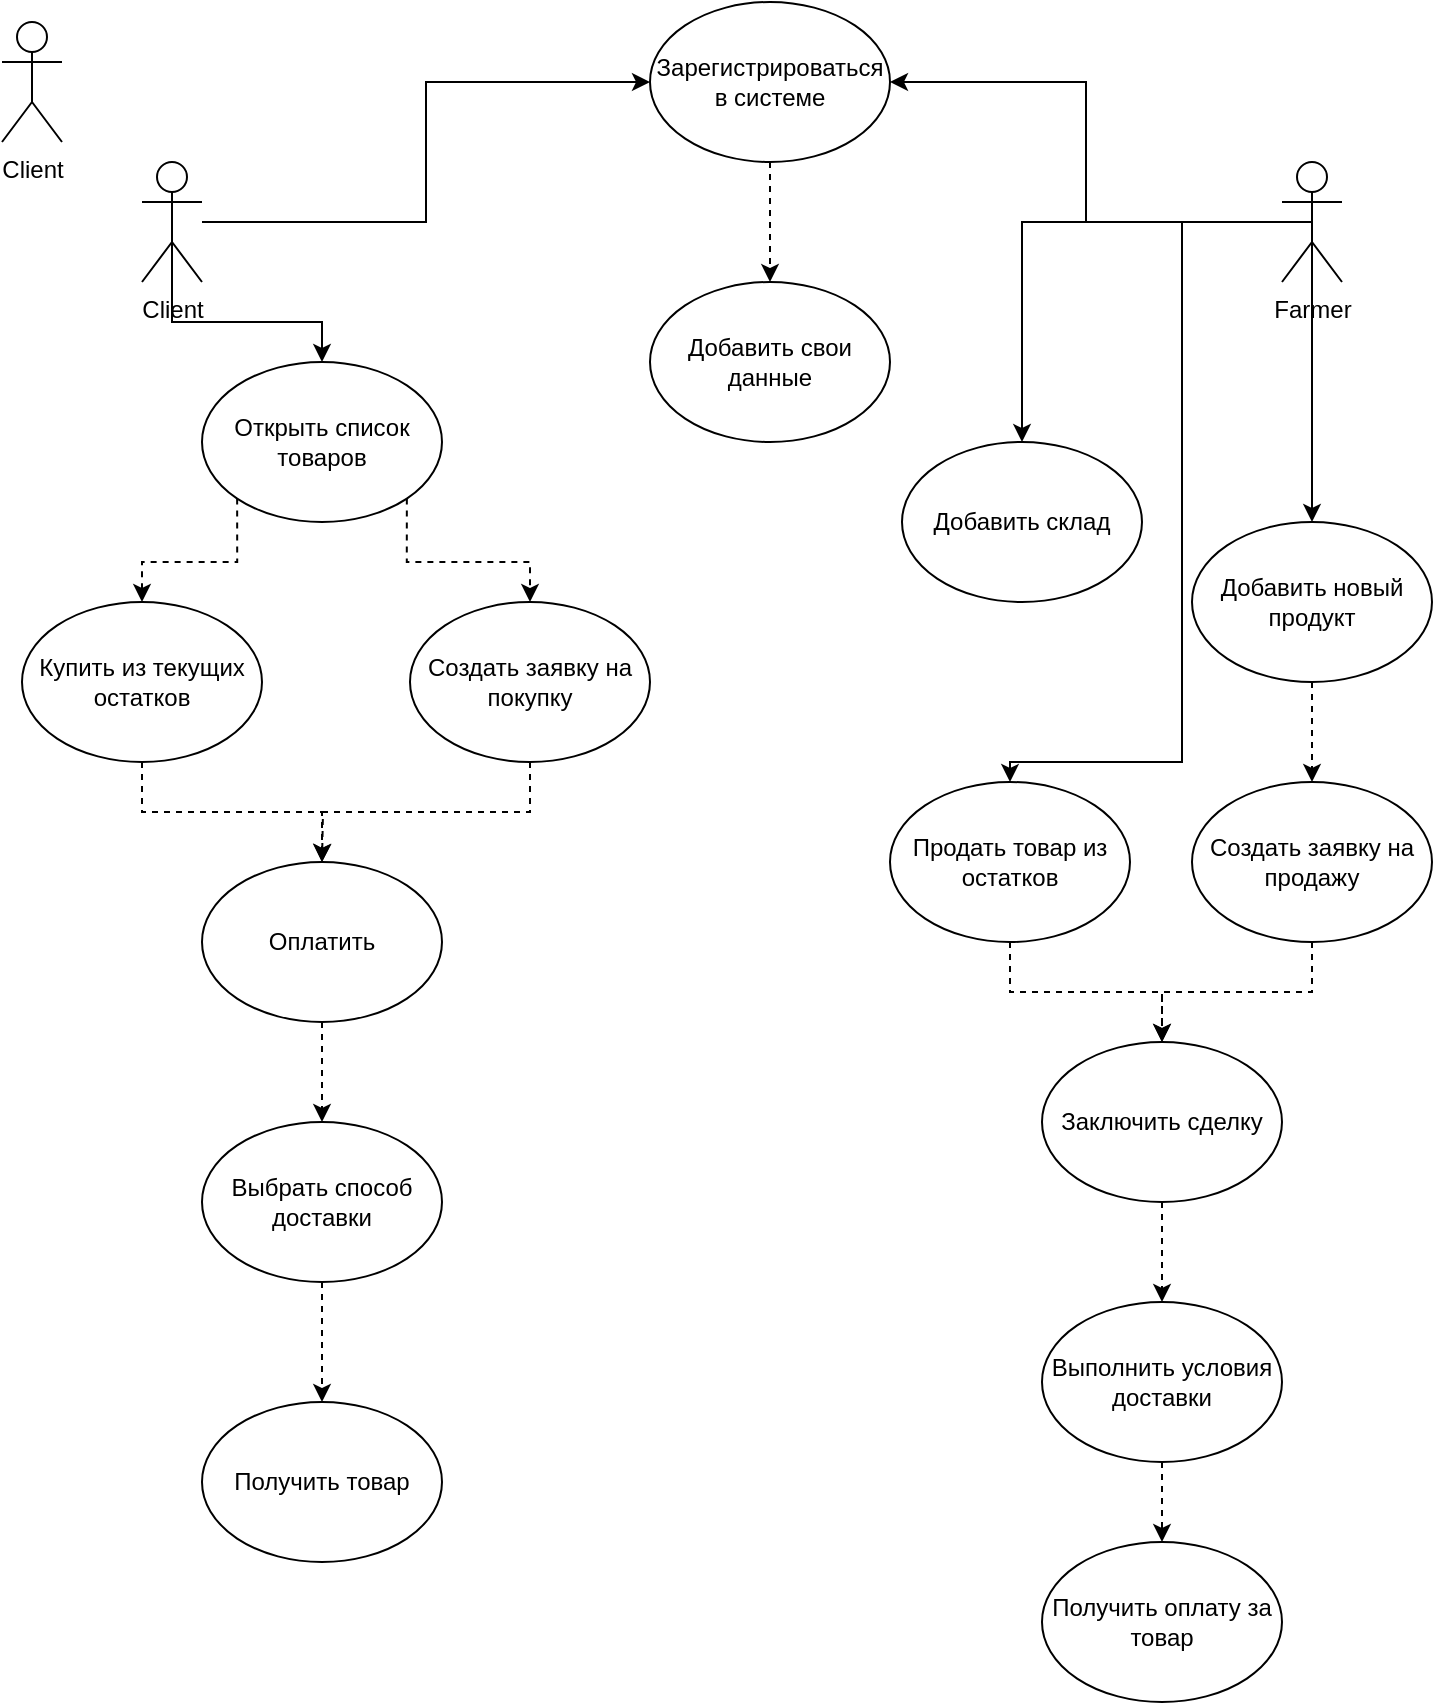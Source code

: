 <mxfile version="14.5.4" type="device"><diagram id="M2K9z3iRd2FNFxdElCf3" name="Page-1"><mxGraphModel dx="1422" dy="762" grid="1" gridSize="10" guides="1" tooltips="1" connect="1" arrows="1" fold="1" page="1" pageScale="1" pageWidth="827" pageHeight="1169" math="0" shadow="0"><root><mxCell id="0"/><mxCell id="1" parent="0"/><mxCell id="UPa5Pkl_6MgXMZvToQga-6" value="" style="edgeStyle=orthogonalEdgeStyle;rounded=0;orthogonalLoop=1;jettySize=auto;html=1;" parent="1" source="UPa5Pkl_6MgXMZvToQga-1" target="UPa5Pkl_6MgXMZvToQga-5" edge="1"><mxGeometry relative="1" as="geometry"/></mxCell><mxCell id="UPa5Pkl_6MgXMZvToQga-18" style="edgeStyle=orthogonalEdgeStyle;rounded=0;orthogonalLoop=1;jettySize=auto;html=1;exitX=0.5;exitY=0.5;exitDx=0;exitDy=0;exitPerimeter=0;entryX=0.5;entryY=0;entryDx=0;entryDy=0;" parent="1" source="UPa5Pkl_6MgXMZvToQga-1" target="UPa5Pkl_6MgXMZvToQga-17" edge="1"><mxGeometry relative="1" as="geometry"/></mxCell><mxCell id="UPa5Pkl_6MgXMZvToQga-1" value="Client" style="shape=umlActor;verticalLabelPosition=bottom;verticalAlign=top;html=1;outlineConnect=0;" parent="1" vertex="1"><mxGeometry x="100" y="130" width="30" height="60" as="geometry"/></mxCell><mxCell id="UPa5Pkl_6MgXMZvToQga-8" style="edgeStyle=orthogonalEdgeStyle;rounded=0;orthogonalLoop=1;jettySize=auto;html=1;exitX=0.5;exitY=0.5;exitDx=0;exitDy=0;exitPerimeter=0;entryX=1;entryY=0.5;entryDx=0;entryDy=0;" parent="1" source="UPa5Pkl_6MgXMZvToQga-2" target="UPa5Pkl_6MgXMZvToQga-5" edge="1"><mxGeometry relative="1" as="geometry"/></mxCell><mxCell id="UPa5Pkl_6MgXMZvToQga-29" style="edgeStyle=orthogonalEdgeStyle;rounded=0;orthogonalLoop=1;jettySize=auto;html=1;exitX=0.5;exitY=0.5;exitDx=0;exitDy=0;exitPerimeter=0;entryX=0.5;entryY=0;entryDx=0;entryDy=0;" parent="1" source="UPa5Pkl_6MgXMZvToQga-2" target="UPa5Pkl_6MgXMZvToQga-28" edge="1"><mxGeometry relative="1" as="geometry"/></mxCell><mxCell id="UPa5Pkl_6MgXMZvToQga-31" style="edgeStyle=orthogonalEdgeStyle;rounded=0;orthogonalLoop=1;jettySize=auto;html=1;exitX=0.5;exitY=0.5;exitDx=0;exitDy=0;exitPerimeter=0;entryX=0.5;entryY=0;entryDx=0;entryDy=0;" parent="1" source="UPa5Pkl_6MgXMZvToQga-2" target="UPa5Pkl_6MgXMZvToQga-30" edge="1"><mxGeometry relative="1" as="geometry"/></mxCell><mxCell id="UPa5Pkl_6MgXMZvToQga-35" style="edgeStyle=orthogonalEdgeStyle;rounded=0;orthogonalLoop=1;jettySize=auto;html=1;exitX=0.5;exitY=0.5;exitDx=0;exitDy=0;exitPerimeter=0;entryX=0.5;entryY=0;entryDx=0;entryDy=0;" parent="1" source="UPa5Pkl_6MgXMZvToQga-2" target="UPa5Pkl_6MgXMZvToQga-34" edge="1"><mxGeometry relative="1" as="geometry"><Array as="points"><mxPoint x="620" y="160"/><mxPoint x="620" y="430"/></Array></mxGeometry></mxCell><mxCell id="UPa5Pkl_6MgXMZvToQga-2" value="Farmer" style="shape=umlActor;verticalLabelPosition=bottom;verticalAlign=top;html=1;outlineConnect=0;" parent="1" vertex="1"><mxGeometry x="670" y="130" width="30" height="60" as="geometry"/></mxCell><mxCell id="UPa5Pkl_6MgXMZvToQga-11" style="edgeStyle=orthogonalEdgeStyle;rounded=0;orthogonalLoop=1;jettySize=auto;html=1;exitX=0.5;exitY=1;exitDx=0;exitDy=0;entryX=0.5;entryY=0;entryDx=0;entryDy=0;dashed=1;" parent="1" source="UPa5Pkl_6MgXMZvToQga-5" target="UPa5Pkl_6MgXMZvToQga-10" edge="1"><mxGeometry relative="1" as="geometry"/></mxCell><mxCell id="UPa5Pkl_6MgXMZvToQga-5" value="Зарегистрироваться в системе" style="ellipse;whiteSpace=wrap;html=1;verticalAlign=middle;labelPosition=center;verticalLabelPosition=middle;align=center;" parent="1" vertex="1"><mxGeometry x="354" y="50" width="120" height="80" as="geometry"/></mxCell><mxCell id="UPa5Pkl_6MgXMZvToQga-10" value="Добавить свои данные" style="ellipse;whiteSpace=wrap;html=1;" parent="1" vertex="1"><mxGeometry x="354" y="190" width="120" height="80" as="geometry"/></mxCell><mxCell id="UPa5Pkl_6MgXMZvToQga-23" style="edgeStyle=orthogonalEdgeStyle;rounded=0;orthogonalLoop=1;jettySize=auto;html=1;exitX=0.5;exitY=1;exitDx=0;exitDy=0;dashed=1;" parent="1" source="UPa5Pkl_6MgXMZvToQga-13" edge="1"><mxGeometry relative="1" as="geometry"><mxPoint x="190" y="480" as="targetPoint"/></mxGeometry></mxCell><mxCell id="UPa5Pkl_6MgXMZvToQga-13" value="Создать заявку на покупку" style="ellipse;whiteSpace=wrap;html=1;" parent="1" vertex="1"><mxGeometry x="234" y="350" width="120" height="80" as="geometry"/></mxCell><mxCell id="UPa5Pkl_6MgXMZvToQga-22" style="edgeStyle=orthogonalEdgeStyle;rounded=0;orthogonalLoop=1;jettySize=auto;html=1;exitX=0.5;exitY=1;exitDx=0;exitDy=0;entryX=0.5;entryY=0;entryDx=0;entryDy=0;dashed=1;" parent="1" source="UPa5Pkl_6MgXMZvToQga-15" target="UPa5Pkl_6MgXMZvToQga-21" edge="1"><mxGeometry relative="1" as="geometry"/></mxCell><mxCell id="UPa5Pkl_6MgXMZvToQga-15" value="Купить из текущих остатков" style="ellipse;whiteSpace=wrap;html=1;" parent="1" vertex="1"><mxGeometry x="40" y="350" width="120" height="80" as="geometry"/></mxCell><mxCell id="UPa5Pkl_6MgXMZvToQga-19" style="edgeStyle=orthogonalEdgeStyle;rounded=0;orthogonalLoop=1;jettySize=auto;html=1;exitX=0;exitY=1;exitDx=0;exitDy=0;entryX=0.5;entryY=0;entryDx=0;entryDy=0;dashed=1;" parent="1" source="UPa5Pkl_6MgXMZvToQga-17" target="UPa5Pkl_6MgXMZvToQga-15" edge="1"><mxGeometry relative="1" as="geometry"/></mxCell><mxCell id="UPa5Pkl_6MgXMZvToQga-20" style="edgeStyle=orthogonalEdgeStyle;rounded=0;orthogonalLoop=1;jettySize=auto;html=1;exitX=1;exitY=1;exitDx=0;exitDy=0;entryX=0.5;entryY=0;entryDx=0;entryDy=0;dashed=1;" parent="1" source="UPa5Pkl_6MgXMZvToQga-17" target="UPa5Pkl_6MgXMZvToQga-13" edge="1"><mxGeometry relative="1" as="geometry"/></mxCell><mxCell id="UPa5Pkl_6MgXMZvToQga-17" value="Открыть список товаров" style="ellipse;whiteSpace=wrap;html=1;" parent="1" vertex="1"><mxGeometry x="130" y="230" width="120" height="80" as="geometry"/></mxCell><mxCell id="UPa5Pkl_6MgXMZvToQga-25" style="edgeStyle=orthogonalEdgeStyle;rounded=0;orthogonalLoop=1;jettySize=auto;html=1;exitX=0.5;exitY=1;exitDx=0;exitDy=0;dashed=1;" parent="1" source="UPa5Pkl_6MgXMZvToQga-21" target="UPa5Pkl_6MgXMZvToQga-24" edge="1"><mxGeometry relative="1" as="geometry"/></mxCell><mxCell id="UPa5Pkl_6MgXMZvToQga-21" value="Оплатить" style="ellipse;whiteSpace=wrap;html=1;" parent="1" vertex="1"><mxGeometry x="130" y="480" width="120" height="80" as="geometry"/></mxCell><mxCell id="UPa5Pkl_6MgXMZvToQga-27" style="edgeStyle=orthogonalEdgeStyle;rounded=0;orthogonalLoop=1;jettySize=auto;html=1;exitX=0.5;exitY=1;exitDx=0;exitDy=0;entryX=0.5;entryY=0;entryDx=0;entryDy=0;dashed=1;" parent="1" source="UPa5Pkl_6MgXMZvToQga-24" target="UPa5Pkl_6MgXMZvToQga-26" edge="1"><mxGeometry relative="1" as="geometry"/></mxCell><mxCell id="UPa5Pkl_6MgXMZvToQga-24" value="Выбрать способ доставки" style="ellipse;whiteSpace=wrap;html=1;" parent="1" vertex="1"><mxGeometry x="130" y="610" width="120" height="80" as="geometry"/></mxCell><mxCell id="UPa5Pkl_6MgXMZvToQga-26" value="Получить товар" style="ellipse;whiteSpace=wrap;html=1;" parent="1" vertex="1"><mxGeometry x="130" y="750" width="120" height="80" as="geometry"/></mxCell><mxCell id="UPa5Pkl_6MgXMZvToQga-28" value="Добавить склад" style="ellipse;whiteSpace=wrap;html=1;" parent="1" vertex="1"><mxGeometry x="480" y="270" width="120" height="80" as="geometry"/></mxCell><mxCell id="UPa5Pkl_6MgXMZvToQga-33" style="edgeStyle=orthogonalEdgeStyle;rounded=0;orthogonalLoop=1;jettySize=auto;html=1;exitX=0.5;exitY=1;exitDx=0;exitDy=0;entryX=0.5;entryY=0;entryDx=0;entryDy=0;dashed=1;" parent="1" source="UPa5Pkl_6MgXMZvToQga-30" target="UPa5Pkl_6MgXMZvToQga-32" edge="1"><mxGeometry relative="1" as="geometry"/></mxCell><mxCell id="UPa5Pkl_6MgXMZvToQga-30" value="Добавить новый продукт" style="ellipse;whiteSpace=wrap;html=1;" parent="1" vertex="1"><mxGeometry x="625" y="310" width="120" height="80" as="geometry"/></mxCell><mxCell id="UPa5Pkl_6MgXMZvToQga-38" style="edgeStyle=orthogonalEdgeStyle;rounded=0;orthogonalLoop=1;jettySize=auto;html=1;exitX=0.5;exitY=1;exitDx=0;exitDy=0;entryX=0.5;entryY=0;entryDx=0;entryDy=0;dashed=1;" parent="1" source="UPa5Pkl_6MgXMZvToQga-32" target="UPa5Pkl_6MgXMZvToQga-36" edge="1"><mxGeometry relative="1" as="geometry"/></mxCell><mxCell id="UPa5Pkl_6MgXMZvToQga-32" value="Создать заявку на продажу" style="ellipse;whiteSpace=wrap;html=1;" parent="1" vertex="1"><mxGeometry x="625" y="440" width="120" height="80" as="geometry"/></mxCell><mxCell id="UPa5Pkl_6MgXMZvToQga-37" style="edgeStyle=orthogonalEdgeStyle;rounded=0;orthogonalLoop=1;jettySize=auto;html=1;exitX=0.5;exitY=1;exitDx=0;exitDy=0;entryX=0.5;entryY=0;entryDx=0;entryDy=0;dashed=1;" parent="1" source="UPa5Pkl_6MgXMZvToQga-34" target="UPa5Pkl_6MgXMZvToQga-36" edge="1"><mxGeometry relative="1" as="geometry"/></mxCell><mxCell id="UPa5Pkl_6MgXMZvToQga-34" value="Продать товар из остатков" style="ellipse;whiteSpace=wrap;html=1;" parent="1" vertex="1"><mxGeometry x="474" y="440" width="120" height="80" as="geometry"/></mxCell><mxCell id="UPa5Pkl_6MgXMZvToQga-40" style="edgeStyle=orthogonalEdgeStyle;rounded=0;orthogonalLoop=1;jettySize=auto;html=1;exitX=0.5;exitY=1;exitDx=0;exitDy=0;entryX=0.5;entryY=0;entryDx=0;entryDy=0;dashed=1;" parent="1" source="UPa5Pkl_6MgXMZvToQga-36" target="UPa5Pkl_6MgXMZvToQga-39" edge="1"><mxGeometry relative="1" as="geometry"/></mxCell><mxCell id="UPa5Pkl_6MgXMZvToQga-36" value="Заключить сделку" style="ellipse;whiteSpace=wrap;html=1;" parent="1" vertex="1"><mxGeometry x="550" y="570" width="120" height="80" as="geometry"/></mxCell><mxCell id="UPa5Pkl_6MgXMZvToQga-42" style="edgeStyle=orthogonalEdgeStyle;rounded=0;orthogonalLoop=1;jettySize=auto;html=1;exitX=0.5;exitY=1;exitDx=0;exitDy=0;entryX=0.5;entryY=0;entryDx=0;entryDy=0;dashed=1;" parent="1" source="UPa5Pkl_6MgXMZvToQga-39" target="UPa5Pkl_6MgXMZvToQga-41" edge="1"><mxGeometry relative="1" as="geometry"/></mxCell><mxCell id="UPa5Pkl_6MgXMZvToQga-39" value="Выполнить условия доставки" style="ellipse;whiteSpace=wrap;html=1;" parent="1" vertex="1"><mxGeometry x="550" y="700" width="120" height="80" as="geometry"/></mxCell><mxCell id="UPa5Pkl_6MgXMZvToQga-41" value="Получить оплату за товар" style="ellipse;whiteSpace=wrap;html=1;" parent="1" vertex="1"><mxGeometry x="550" y="820" width="120" height="80" as="geometry"/></mxCell><mxCell id="ZnJhfFONAQEwsLdvub_L-1" value="Client" style="shape=umlActor;verticalLabelPosition=bottom;verticalAlign=top;html=1;outlineConnect=0;" vertex="1" parent="1"><mxGeometry x="30" y="60" width="30" height="60" as="geometry"/></mxCell></root></mxGraphModel></diagram></mxfile>